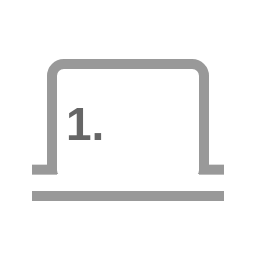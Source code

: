 <mxfile version="20.5.3" type="device" pages="2"><diagram id="G_uBGG5rtSSJmUYoy_pB" name="Page-1"><mxGraphModel dx="1897" dy="1178" grid="1" gridSize="10" guides="1" tooltips="1" connect="1" arrows="1" fold="1" page="1" pageScale="1" pageWidth="827" pageHeight="1169" math="0" shadow="0"><root><mxCell id="0"/><mxCell id="1" parent="0"/><mxCell id="3dUTrKHxFNJSdSgK3gPu-7" value="" style="rounded=0;whiteSpace=wrap;html=1;fontSize=35;fontColor=#666666;strokeColor=none;fillColor=none;" parent="1" vertex="1"><mxGeometry width="127" height="127" as="geometry"/></mxCell><mxCell id="qRBezGqSHTZAWGxA7whR-1" value="" style="rounded=0;whiteSpace=wrap;html=1;strokeColor=none;" parent="1" vertex="1"><mxGeometry x="16" y="16" width="96" height="96" as="geometry"/></mxCell><mxCell id="3dUTrKHxFNJSdSgK3gPu-3" value="1." style="rounded=1;whiteSpace=wrap;html=1;strokeColor=#999999;align=left;spacingLeft=5;fontSize=23;fontColor=#666666;arcSize=10;strokeWidth=5;fontStyle=1" parent="1" vertex="1"><mxGeometry x="26" y="32" width="76" height="59" as="geometry"/></mxCell><mxCell id="3dUTrKHxFNJSdSgK3gPu-5" value="" style="rounded=0;whiteSpace=wrap;html=1;strokeColor=none;" parent="1" vertex="1"><mxGeometry x="20" y="87" width="90" height="10" as="geometry"/></mxCell><mxCell id="3dUTrKHxFNJSdSgK3gPu-1" value="" style="endArrow=none;html=1;rounded=0;strokeColor=#999999;strokeWidth=5;" parent="1" edge="1"><mxGeometry width="50" height="50" relative="1" as="geometry"><mxPoint x="16" y="98" as="sourcePoint"/><mxPoint x="112" y="98" as="targetPoint"/></mxGeometry></mxCell><mxCell id="3dUTrKHxFNJSdSgK3gPu-4" value="" style="endArrow=none;html=1;rounded=0;strokeColor=#999999;strokeWidth=5;" parent="1" edge="1"><mxGeometry width="50" height="50" relative="1" as="geometry"><mxPoint x="99.5" y="84.83" as="sourcePoint"/><mxPoint x="112" y="84.83" as="targetPoint"/></mxGeometry></mxCell><mxCell id="3dUTrKHxFNJSdSgK3gPu-6" value="" style="endArrow=none;html=1;rounded=0;strokeColor=#999999;strokeWidth=5;" parent="1" edge="1"><mxGeometry width="50" height="50" relative="1" as="geometry"><mxPoint x="16" y="84.83" as="sourcePoint"/><mxPoint x="28.5" y="84.83" as="targetPoint"/></mxGeometry></mxCell></root></mxGraphModel></diagram><diagram id="RI2HM_dGR1FQ_s967enM" name="Page-2"><mxGraphModel dx="441" dy="274" grid="1" gridSize="1" guides="1" tooltips="1" connect="1" arrows="1" fold="1" page="1" pageScale="1" pageWidth="827" pageHeight="1169" math="0" shadow="0"><root><mxCell id="0"/><mxCell id="1" parent="0"/><mxCell id="DPoYtmnOfOMKEVc5U7bW-2" value="" style="whiteSpace=wrap;html=1;strokeColor=none;strokeWidth=5;fontFamily=Tahoma;fontSize=30;fontColor=#E8E8E8;fillColor=none;" parent="1" vertex="1"><mxGeometry x="4" y="4" width="122.5" height="123" as="geometry"/></mxCell><mxCell id="Wjz3NRwMe94IJc4Qh1uu-1" value="" style="ellipse;whiteSpace=wrap;html=1;aspect=fixed;strokeWidth=5;strokeColor=#d0d0d0;" parent="1" vertex="1"><mxGeometry x="16" y="16.25" width="105" height="105" as="geometry"/></mxCell><mxCell id="ueSrG3y23xpA5iHbFPv2-1" value="" style="ellipse;whiteSpace=wrap;html=1;aspect=fixed;strokeColor=#d0d0d0;strokeWidth=5;" parent="1" vertex="1"><mxGeometry x="48.25" y="48.5" width="40.5" height="40.5" as="geometry"/></mxCell><mxCell id="ueSrG3y23xpA5iHbFPv2-4" value="" style="endArrow=none;html=1;rounded=0;strokeWidth=5;strokeColor=#D0D0D0;exitX=0.5;exitY=0;exitDx=0;exitDy=0;" parent="1" edge="1"><mxGeometry width="50" height="50" relative="1" as="geometry"><mxPoint x="34.5" y="27.75" as="sourcePoint"/><mxPoint x="49.5" y="75.75" as="targetPoint"/></mxGeometry></mxCell><mxCell id="DPoYtmnOfOMKEVc5U7bW-4" value="" style="endArrow=none;html=1;rounded=0;strokeWidth=5;strokeColor=#D0D0D0;exitX=0.5;exitY=0;exitDx=0;exitDy=0;entryX=0.97;entryY=0.306;entryDx=0;entryDy=0;entryPerimeter=0;" parent="1" target="Wjz3NRwMe94IJc4Qh1uu-1" edge="1"><mxGeometry width="50" height="50" relative="1" as="geometry"><mxPoint x="68.5" y="48.5" as="sourcePoint"/><mxPoint x="97.5" y="48.5" as="targetPoint"/></mxGeometry></mxCell><mxCell id="DPoYtmnOfOMKEVc5U7bW-5" value="" style="endArrow=none;html=1;rounded=0;strokeWidth=5;strokeColor=#D0D0D0;exitX=0.5;exitY=0;exitDx=0;exitDy=0;entryX=0.598;entryY=0.992;entryDx=0;entryDy=0;entryPerimeter=0;" parent="1" target="Wjz3NRwMe94IJc4Qh1uu-1" edge="1"><mxGeometry width="50" height="50" relative="1" as="geometry"><mxPoint x="88.5" y="71.75" as="sourcePoint"/><mxPoint x="81.5" y="111.63" as="targetPoint"/></mxGeometry></mxCell><mxCell id="VplvToRL3J2izIgnXrAo-5" value="Tab" style="text;html=1;strokeColor=none;fillColor=none;align=left;verticalAlign=middle;whiteSpace=wrap;rounded=0;strokeWidth=5;fontStyle=1;fontSize=40;fontFamily=Tahoma;fontColor=#E8E8E8;labelPosition=center;verticalLabelPosition=middle;" vertex="1" parent="1"><mxGeometry x="28.75" y="10" width="81.5" height="43.25" as="geometry"/></mxCell><mxCell id="VplvToRL3J2izIgnXrAo-6" value="Tab" style="text;html=1;strokeColor=none;fillColor=none;align=left;verticalAlign=middle;whiteSpace=wrap;rounded=0;strokeWidth=5;fontStyle=1;fontSize=40;fontFamily=Tahoma;fontColor=#E8E8E8;labelPosition=center;verticalLabelPosition=middle;" vertex="1" parent="1"><mxGeometry x="27" y="8" width="81.5" height="43.25" as="geometry"/></mxCell><mxCell id="VplvToRL3J2izIgnXrAo-7" value="Tab" style="text;html=1;strokeColor=none;fillColor=none;align=left;verticalAlign=middle;whiteSpace=wrap;rounded=0;strokeWidth=5;fontStyle=1;fontSize=40;fontFamily=Tahoma;fontColor=#E8E8E8;labelPosition=center;verticalLabelPosition=middle;" vertex="1" parent="1"><mxGeometry x="27" y="10" width="81.5" height="43.25" as="geometry"/></mxCell><mxCell id="VplvToRL3J2izIgnXrAo-8" value="Tab" style="text;html=1;strokeColor=none;fillColor=none;align=left;verticalAlign=middle;whiteSpace=wrap;rounded=0;strokeWidth=5;fontStyle=1;fontSize=40;fontFamily=Tahoma;fontColor=#E8E8E8;labelPosition=center;verticalLabelPosition=middle;" vertex="1" parent="1"><mxGeometry x="29" y="8" width="81.5" height="43.25" as="geometry"/></mxCell><mxCell id="DPoYtmnOfOMKEVc5U7bW-1" value="Tab" style="text;html=1;strokeColor=none;fillColor=none;align=left;verticalAlign=middle;whiteSpace=wrap;rounded=0;strokeWidth=5;fontStyle=1;fontSize=40;fontFamily=Tahoma;fontColor=#333333;labelPosition=center;verticalLabelPosition=middle;" parent="1" vertex="1"><mxGeometry x="27.75" y="9" width="81.5" height="43.25" as="geometry"/></mxCell><mxCell id="VplvToRL3J2izIgnXrAo-9" value="No." style="text;html=1;strokeColor=none;fillColor=none;align=left;verticalAlign=middle;whiteSpace=wrap;rounded=0;strokeWidth=5;fontStyle=1;fontSize=40;fontFamily=Tahoma;fontColor=#E8E8E8;labelPosition=center;verticalLabelPosition=middle;" vertex="1" parent="1"><mxGeometry x="35" y="77" width="73" height="43.25" as="geometry"/></mxCell><mxCell id="VplvToRL3J2izIgnXrAo-10" value="No." style="text;html=1;strokeColor=none;fillColor=none;align=left;verticalAlign=middle;whiteSpace=wrap;rounded=0;strokeWidth=5;fontStyle=1;fontSize=40;fontFamily=Tahoma;fontColor=#E8E8E8;labelPosition=center;verticalLabelPosition=middle;" vertex="1" parent="1"><mxGeometry x="33" y="77" width="73" height="43.25" as="geometry"/></mxCell><mxCell id="VplvToRL3J2izIgnXrAo-11" value="No." style="text;html=1;strokeColor=none;fillColor=none;align=left;verticalAlign=middle;whiteSpace=wrap;rounded=0;strokeWidth=5;fontStyle=1;fontSize=40;fontFamily=Tahoma;fontColor=#E8E8E8;labelPosition=center;verticalLabelPosition=middle;" vertex="1" parent="1"><mxGeometry x="33" y="75" width="73" height="43.25" as="geometry"/></mxCell><mxCell id="VplvToRL3J2izIgnXrAo-12" value="No." style="text;html=1;strokeColor=none;fillColor=none;align=left;verticalAlign=middle;whiteSpace=wrap;rounded=0;strokeWidth=5;fontStyle=1;fontSize=40;fontFamily=Tahoma;fontColor=#E8E8E8;labelPosition=center;verticalLabelPosition=middle;" vertex="1" parent="1"><mxGeometry x="35" y="75" width="73" height="43.25" as="geometry"/></mxCell><mxCell id="VplvToRL3J2izIgnXrAo-4" value="No." style="text;html=1;strokeColor=none;fillColor=none;align=left;verticalAlign=middle;whiteSpace=wrap;rounded=0;strokeWidth=5;fontStyle=1;fontSize=40;fontFamily=Tahoma;fontColor=#333333;labelPosition=center;verticalLabelPosition=middle;" vertex="1" parent="1"><mxGeometry x="34" y="76" width="73" height="43.25" as="geometry"/></mxCell></root></mxGraphModel></diagram></mxfile>